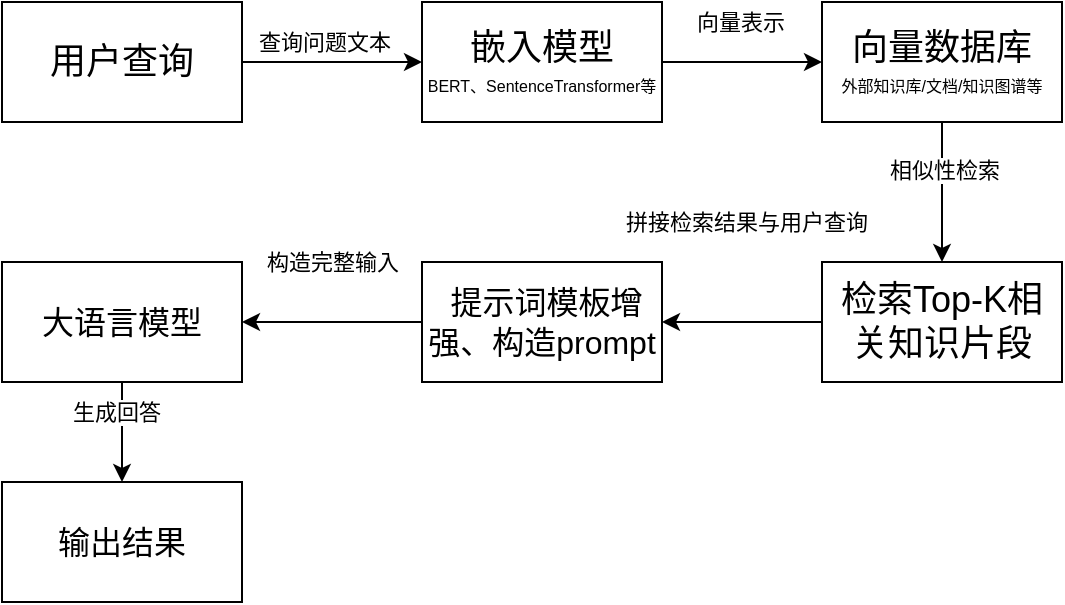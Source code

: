 <mxfile version="27.0.2">
  <diagram name="第 1 页" id="3MJkC8vDo99ZsXQZCq8T">
    <mxGraphModel dx="1042" dy="562" grid="1" gridSize="10" guides="1" tooltips="1" connect="1" arrows="1" fold="1" page="1" pageScale="1" pageWidth="827" pageHeight="1169" math="0" shadow="0">
      <root>
        <mxCell id="0" />
        <mxCell id="1" parent="0" />
        <mxCell id="3RZ1FyWTfDtNXvFvH85x-5" value="" style="edgeStyle=orthogonalEdgeStyle;rounded=0;orthogonalLoop=1;jettySize=auto;html=1;" edge="1" parent="1" source="3RZ1FyWTfDtNXvFvH85x-1" target="3RZ1FyWTfDtNXvFvH85x-4">
          <mxGeometry relative="1" as="geometry" />
        </mxCell>
        <mxCell id="3RZ1FyWTfDtNXvFvH85x-6" value="查询问题文本" style="edgeLabel;html=1;align=center;verticalAlign=middle;resizable=0;points=[];" vertex="1" connectable="0" parent="3RZ1FyWTfDtNXvFvH85x-5">
          <mxGeometry x="-0.105" y="3" relative="1" as="geometry">
            <mxPoint y="-7" as="offset" />
          </mxGeometry>
        </mxCell>
        <mxCell id="3RZ1FyWTfDtNXvFvH85x-1" value="&lt;font style=&quot;font-size: 18px;&quot;&gt;用户查询&lt;/font&gt;" style="rounded=0;whiteSpace=wrap;html=1;" vertex="1" parent="1">
          <mxGeometry x="50" y="20" width="120" height="60" as="geometry" />
        </mxCell>
        <mxCell id="3RZ1FyWTfDtNXvFvH85x-8" value="" style="edgeStyle=orthogonalEdgeStyle;rounded=0;orthogonalLoop=1;jettySize=auto;html=1;" edge="1" parent="1" source="3RZ1FyWTfDtNXvFvH85x-4" target="3RZ1FyWTfDtNXvFvH85x-7">
          <mxGeometry relative="1" as="geometry" />
        </mxCell>
        <mxCell id="3RZ1FyWTfDtNXvFvH85x-9" value="向量表示" style="edgeLabel;html=1;align=center;verticalAlign=middle;resizable=0;points=[];" vertex="1" connectable="0" parent="3RZ1FyWTfDtNXvFvH85x-8">
          <mxGeometry x="-0.01" relative="1" as="geometry">
            <mxPoint x="-1" y="-20" as="offset" />
          </mxGeometry>
        </mxCell>
        <mxCell id="3RZ1FyWTfDtNXvFvH85x-4" value="&lt;font style=&quot;font-size: 18px;&quot;&gt;嵌入模型&lt;/font&gt;&lt;div style=&quot;text-align: left;&quot;&gt;&lt;font style=&quot;font-size: 8px;&quot;&gt;BERT、SentenceTransformer等&lt;/font&gt;&lt;/div&gt;" style="rounded=0;whiteSpace=wrap;html=1;" vertex="1" parent="1">
          <mxGeometry x="260" y="20" width="120" height="60" as="geometry" />
        </mxCell>
        <mxCell id="3RZ1FyWTfDtNXvFvH85x-11" value="" style="edgeStyle=orthogonalEdgeStyle;rounded=0;orthogonalLoop=1;jettySize=auto;html=1;" edge="1" parent="1" source="3RZ1FyWTfDtNXvFvH85x-7" target="3RZ1FyWTfDtNXvFvH85x-10">
          <mxGeometry relative="1" as="geometry" />
        </mxCell>
        <mxCell id="3RZ1FyWTfDtNXvFvH85x-12" value="相似性检索" style="edgeLabel;html=1;align=center;verticalAlign=middle;resizable=0;points=[];" vertex="1" connectable="0" parent="3RZ1FyWTfDtNXvFvH85x-11">
          <mxGeometry x="0.005" y="1" relative="1" as="geometry">
            <mxPoint y="-11" as="offset" />
          </mxGeometry>
        </mxCell>
        <mxCell id="3RZ1FyWTfDtNXvFvH85x-7" value="&lt;font style=&quot;font-size: 18px;&quot;&gt;向量数据库&lt;/font&gt;&lt;div style=&quot;&quot;&gt;&lt;font style=&quot;font-size: 8px;&quot;&gt;外部知识库/文档/知识图谱等&lt;/font&gt;&lt;/div&gt;" style="rounded=0;whiteSpace=wrap;html=1;" vertex="1" parent="1">
          <mxGeometry x="460" y="20" width="120" height="60" as="geometry" />
        </mxCell>
        <mxCell id="3RZ1FyWTfDtNXvFvH85x-14" value="" style="edgeStyle=orthogonalEdgeStyle;rounded=0;orthogonalLoop=1;jettySize=auto;html=1;" edge="1" parent="1" source="3RZ1FyWTfDtNXvFvH85x-10" target="3RZ1FyWTfDtNXvFvH85x-13">
          <mxGeometry relative="1" as="geometry" />
        </mxCell>
        <mxCell id="3RZ1FyWTfDtNXvFvH85x-15" value="拼接检索结果与用户查询" style="edgeLabel;html=1;align=center;verticalAlign=middle;resizable=0;points=[];" vertex="1" connectable="0" parent="3RZ1FyWTfDtNXvFvH85x-14">
          <mxGeometry x="-0.26" y="3" relative="1" as="geometry">
            <mxPoint x="-9" y="-53" as="offset" />
          </mxGeometry>
        </mxCell>
        <mxCell id="3RZ1FyWTfDtNXvFvH85x-10" value="&lt;font style=&quot;font-size: 18px;&quot;&gt;检索Top-K相关知识片段&lt;/font&gt;" style="rounded=0;whiteSpace=wrap;html=1;" vertex="1" parent="1">
          <mxGeometry x="460" y="150" width="120" height="60" as="geometry" />
        </mxCell>
        <mxCell id="3RZ1FyWTfDtNXvFvH85x-17" value="" style="edgeStyle=orthogonalEdgeStyle;rounded=0;orthogonalLoop=1;jettySize=auto;html=1;" edge="1" parent="1" source="3RZ1FyWTfDtNXvFvH85x-13" target="3RZ1FyWTfDtNXvFvH85x-16">
          <mxGeometry relative="1" as="geometry" />
        </mxCell>
        <mxCell id="3RZ1FyWTfDtNXvFvH85x-18" value="构造完整输入" style="edgeLabel;html=1;align=center;verticalAlign=middle;resizable=0;points=[];" vertex="1" connectable="0" parent="3RZ1FyWTfDtNXvFvH85x-17">
          <mxGeometry x="-0.23" y="1" relative="1" as="geometry">
            <mxPoint x="-11" y="-31" as="offset" />
          </mxGeometry>
        </mxCell>
        <mxCell id="3RZ1FyWTfDtNXvFvH85x-13" value="&lt;font style=&quot;font-size: 16px;&quot;&gt;&amp;nbsp;提示词模板增强、构造prompt&lt;/font&gt;" style="rounded=0;whiteSpace=wrap;html=1;" vertex="1" parent="1">
          <mxGeometry x="260" y="150" width="120" height="60" as="geometry" />
        </mxCell>
        <mxCell id="3RZ1FyWTfDtNXvFvH85x-20" value="" style="edgeStyle=orthogonalEdgeStyle;rounded=0;orthogonalLoop=1;jettySize=auto;html=1;" edge="1" parent="1" source="3RZ1FyWTfDtNXvFvH85x-16" target="3RZ1FyWTfDtNXvFvH85x-19">
          <mxGeometry relative="1" as="geometry" />
        </mxCell>
        <mxCell id="3RZ1FyWTfDtNXvFvH85x-21" value="生成回答" style="edgeLabel;html=1;align=center;verticalAlign=middle;resizable=0;points=[];" vertex="1" connectable="0" parent="3RZ1FyWTfDtNXvFvH85x-20">
          <mxGeometry x="0.074" y="-3" relative="1" as="geometry">
            <mxPoint y="-12" as="offset" />
          </mxGeometry>
        </mxCell>
        <mxCell id="3RZ1FyWTfDtNXvFvH85x-16" value="&lt;font style=&quot;font-size: 16px;&quot;&gt;大语言模型&lt;/font&gt;" style="rounded=0;whiteSpace=wrap;html=1;" vertex="1" parent="1">
          <mxGeometry x="50" y="150" width="120" height="60" as="geometry" />
        </mxCell>
        <mxCell id="3RZ1FyWTfDtNXvFvH85x-19" value="&lt;span style=&quot;font-size: 16px;&quot;&gt;输出结果&lt;/span&gt;" style="rounded=0;whiteSpace=wrap;html=1;" vertex="1" parent="1">
          <mxGeometry x="50" y="260" width="120" height="60" as="geometry" />
        </mxCell>
      </root>
    </mxGraphModel>
  </diagram>
</mxfile>
